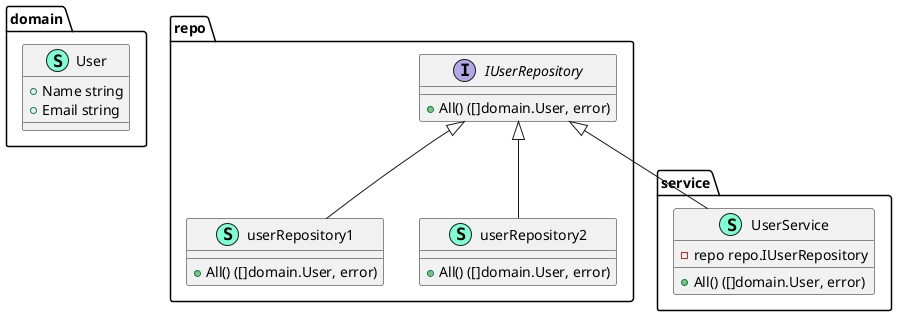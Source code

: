 @startuml
namespace domain {
    class User << (S,Aquamarine) >> {
        + Name string
        + Email string

    }
}


namespace repo {
    interface IUserRepository  {
        + All() ([]domain.User, error)

    }
    class userRepository1 << (S,Aquamarine) >> {
        + All() ([]domain.User, error)

    }
    class userRepository2 << (S,Aquamarine) >> {
        + All() ([]domain.User, error)

    }
}

"repo.IUserRepository" <|-- "repo.userRepository1"
"repo.IUserRepository" <|-- "repo.userRepository2"

namespace service {
    class UserService << (S,Aquamarine) >> {
        - repo repo.IUserRepository

        + All() ([]domain.User, error)

    }
}

"repo.IUserRepository" <|-- "service.UserService"

@enduml

